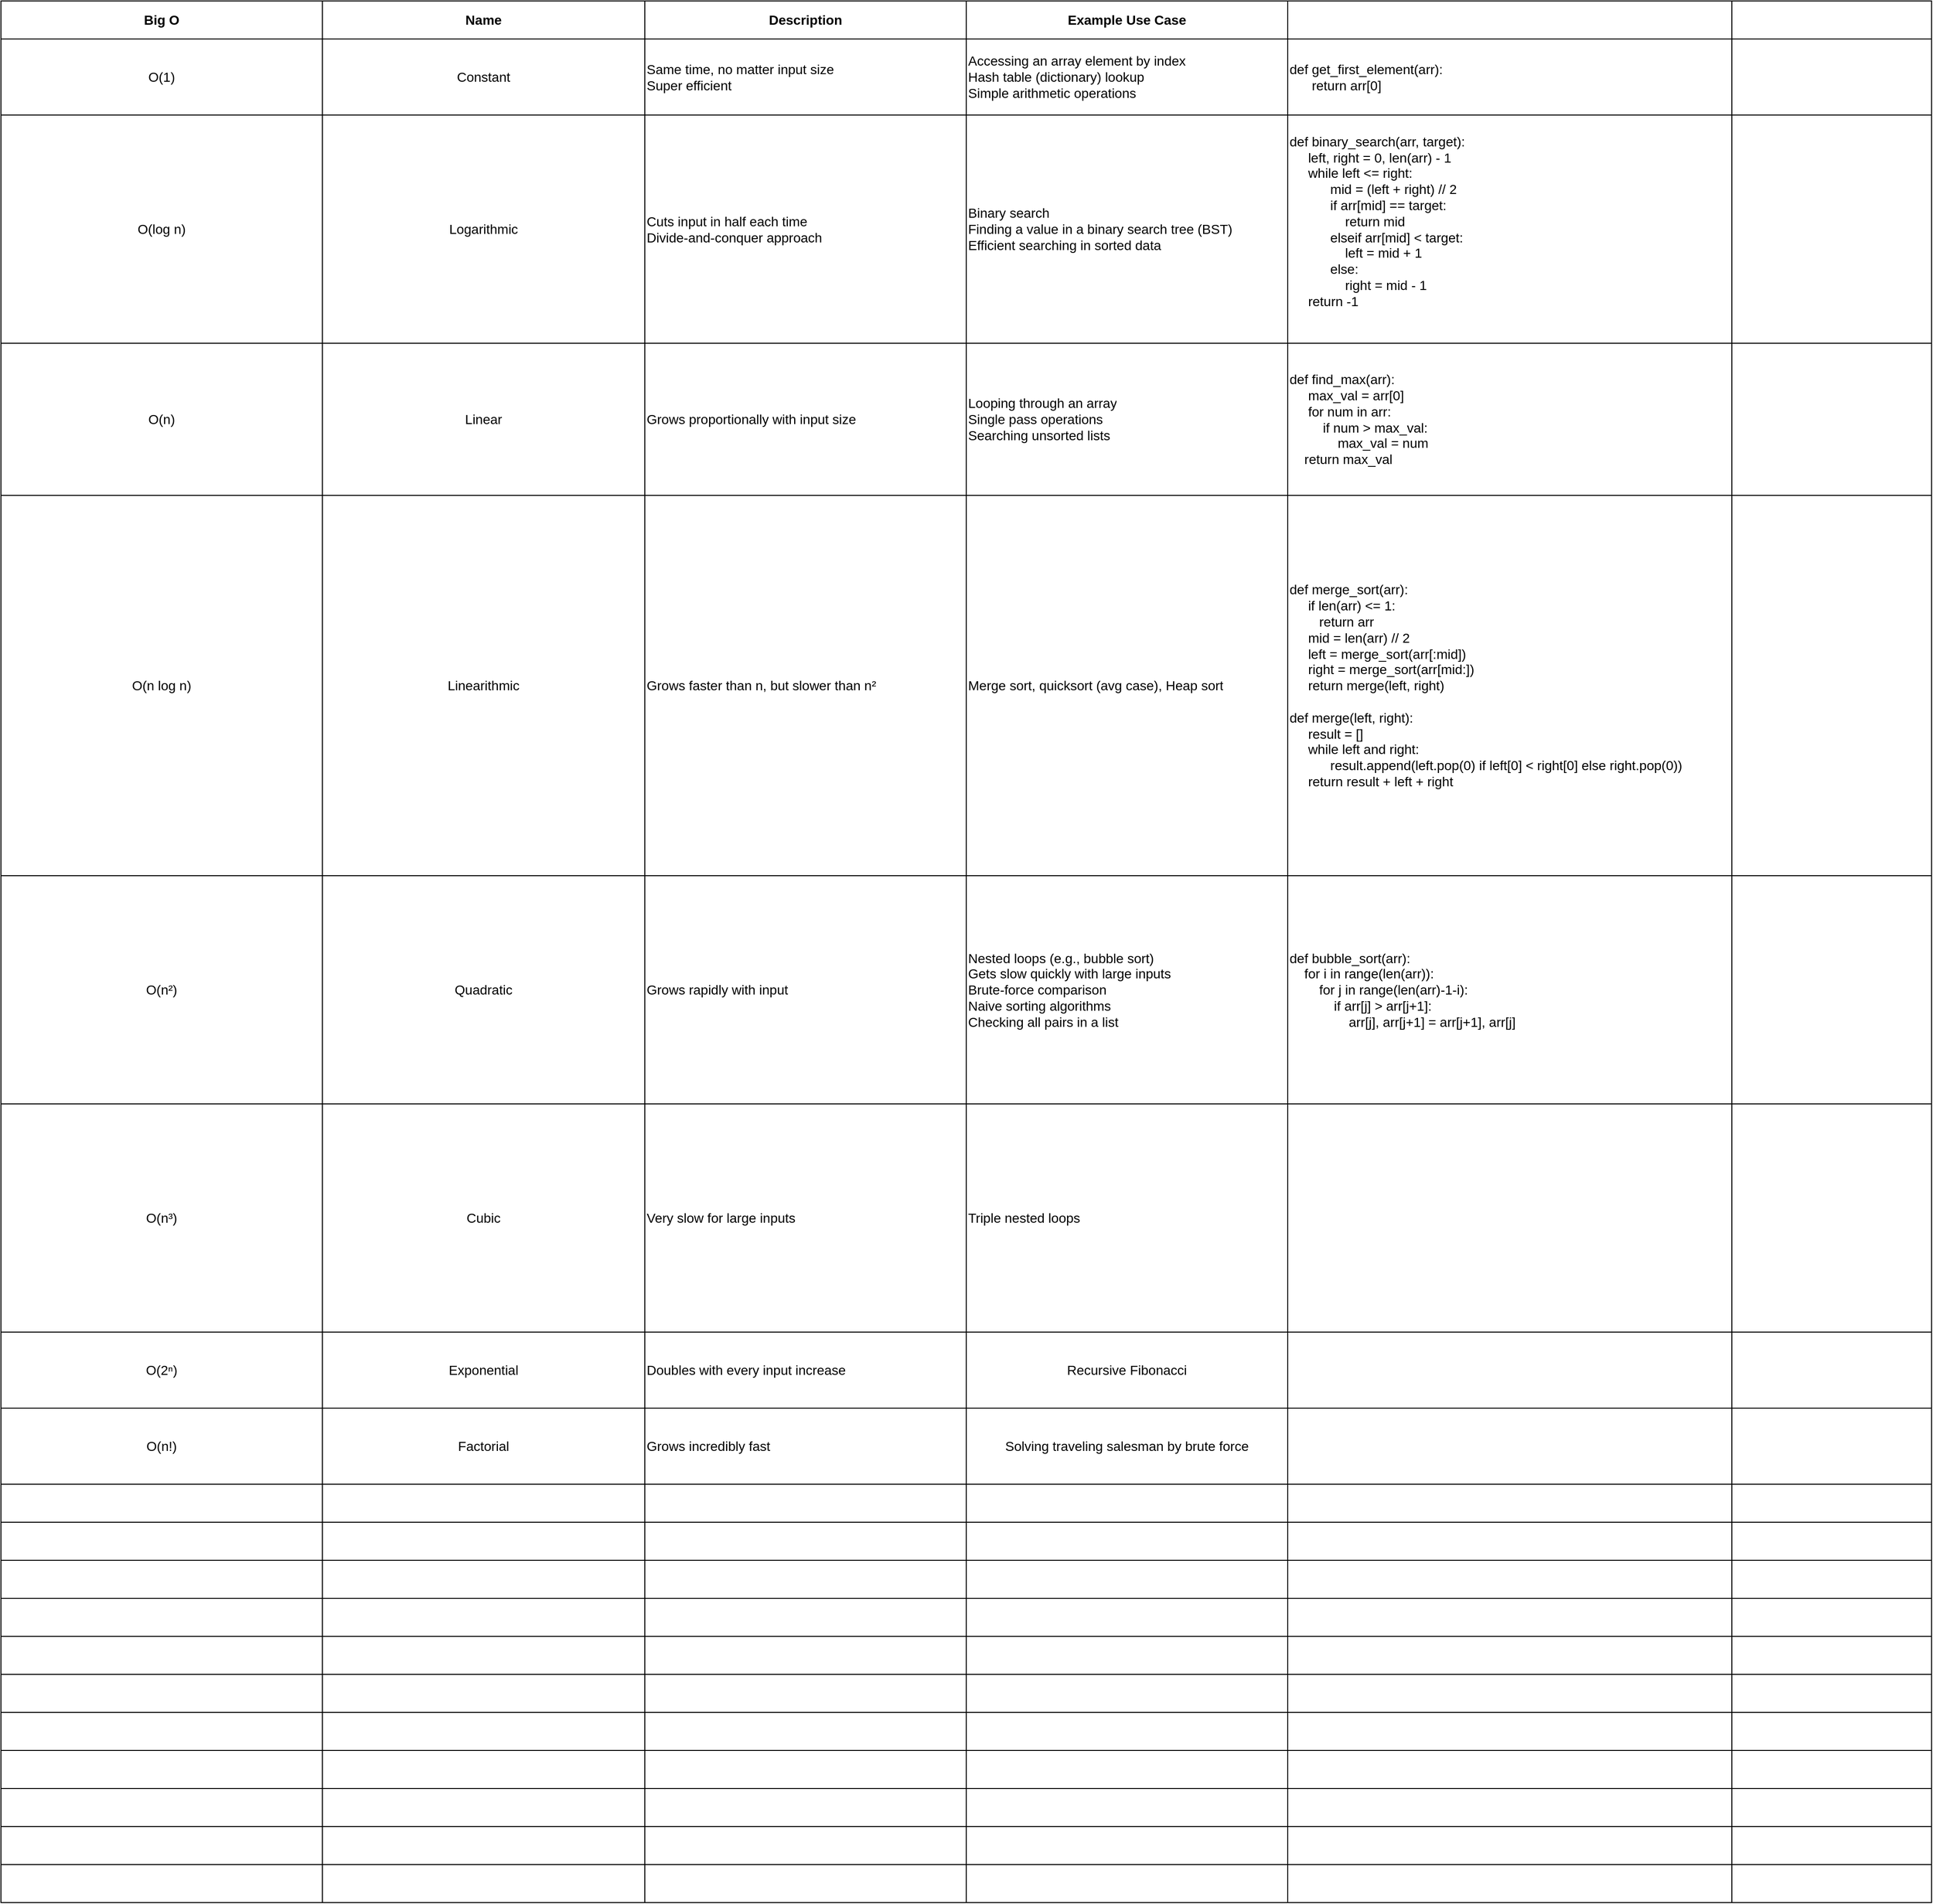 <mxfile version="28.1.1">
  <diagram name="Page-1" id="e9xcQ6eifDeT-M_6UVjb">
    <mxGraphModel dx="1853" dy="1790" grid="1" gridSize="10" guides="1" tooltips="1" connect="1" arrows="1" fold="1" page="1" pageScale="1" pageWidth="850" pageHeight="1100" math="0" shadow="0">
      <root>
        <mxCell id="0" />
        <mxCell id="1" parent="0" />
        <mxCell id="AeZa2cOe8itvN7YWBq2Q-203" value="" style="shape=table;startSize=0;container=1;collapsible=0;childLayout=tableLayout;" vertex="1" parent="1">
          <mxGeometry x="80" y="-230" width="2030" height="2000" as="geometry" />
        </mxCell>
        <mxCell id="AeZa2cOe8itvN7YWBq2Q-204" value="" style="shape=tableRow;horizontal=0;startSize=0;swimlaneHead=0;swimlaneBody=0;strokeColor=inherit;top=0;left=0;bottom=0;right=0;collapsible=0;dropTarget=0;fillColor=none;points=[[0,0.5],[1,0.5]];portConstraint=eastwest;" vertex="1" parent="AeZa2cOe8itvN7YWBq2Q-203">
          <mxGeometry width="2030" height="40" as="geometry" />
        </mxCell>
        <mxCell id="AeZa2cOe8itvN7YWBq2Q-205" value="Big O" style="shape=partialRectangle;html=1;whiteSpace=wrap;connectable=0;strokeColor=inherit;overflow=hidden;fillColor=none;top=0;left=0;bottom=0;right=0;pointerEvents=1;fontSize=14;fontStyle=1" vertex="1" parent="AeZa2cOe8itvN7YWBq2Q-204">
          <mxGeometry width="338" height="40" as="geometry">
            <mxRectangle width="338" height="40" as="alternateBounds" />
          </mxGeometry>
        </mxCell>
        <mxCell id="AeZa2cOe8itvN7YWBq2Q-206" value="Name" style="shape=partialRectangle;html=1;whiteSpace=wrap;connectable=0;strokeColor=inherit;overflow=hidden;fillColor=none;top=0;left=0;bottom=0;right=0;pointerEvents=1;fontSize=14;fontStyle=1" vertex="1" parent="AeZa2cOe8itvN7YWBq2Q-204">
          <mxGeometry x="338" width="339" height="40" as="geometry">
            <mxRectangle width="339" height="40" as="alternateBounds" />
          </mxGeometry>
        </mxCell>
        <mxCell id="AeZa2cOe8itvN7YWBq2Q-207" value="Description" style="shape=partialRectangle;html=1;whiteSpace=wrap;connectable=0;strokeColor=inherit;overflow=hidden;fillColor=none;top=0;left=0;bottom=0;right=0;pointerEvents=1;fontSize=14;fontStyle=1" vertex="1" parent="AeZa2cOe8itvN7YWBq2Q-204">
          <mxGeometry x="677" width="338" height="40" as="geometry">
            <mxRectangle width="338" height="40" as="alternateBounds" />
          </mxGeometry>
        </mxCell>
        <mxCell id="AeZa2cOe8itvN7YWBq2Q-208" value="Example Use Case" style="shape=partialRectangle;html=1;whiteSpace=wrap;connectable=0;strokeColor=inherit;overflow=hidden;fillColor=none;top=0;left=0;bottom=0;right=0;pointerEvents=1;fontSize=14;fontStyle=1" vertex="1" parent="AeZa2cOe8itvN7YWBq2Q-204">
          <mxGeometry x="1015" width="338" height="40" as="geometry">
            <mxRectangle width="338" height="40" as="alternateBounds" />
          </mxGeometry>
        </mxCell>
        <mxCell id="AeZa2cOe8itvN7YWBq2Q-209" value="" style="shape=partialRectangle;html=1;whiteSpace=wrap;connectable=0;strokeColor=inherit;overflow=hidden;fillColor=none;top=0;left=0;bottom=0;right=0;pointerEvents=1;fontSize=14;fontStyle=1" vertex="1" parent="AeZa2cOe8itvN7YWBq2Q-204">
          <mxGeometry x="1353" width="467" height="40" as="geometry">
            <mxRectangle width="467" height="40" as="alternateBounds" />
          </mxGeometry>
        </mxCell>
        <mxCell id="AeZa2cOe8itvN7YWBq2Q-210" value="" style="shape=partialRectangle;html=1;whiteSpace=wrap;connectable=0;strokeColor=inherit;overflow=hidden;fillColor=none;top=0;left=0;bottom=0;right=0;pointerEvents=1;" vertex="1" parent="AeZa2cOe8itvN7YWBq2Q-204">
          <mxGeometry x="1820" width="210" height="40" as="geometry">
            <mxRectangle width="210" height="40" as="alternateBounds" />
          </mxGeometry>
        </mxCell>
        <mxCell id="AeZa2cOe8itvN7YWBq2Q-211" value="" style="shape=tableRow;horizontal=0;startSize=0;swimlaneHead=0;swimlaneBody=0;strokeColor=inherit;top=0;left=0;bottom=0;right=0;collapsible=0;dropTarget=0;fillColor=none;points=[[0,0.5],[1,0.5]];portConstraint=eastwest;align=left;" vertex="1" parent="AeZa2cOe8itvN7YWBq2Q-203">
          <mxGeometry y="40" width="2030" height="80" as="geometry" />
        </mxCell>
        <mxCell id="AeZa2cOe8itvN7YWBq2Q-212" value="O(1)" style="shape=partialRectangle;html=1;whiteSpace=wrap;connectable=0;strokeColor=inherit;overflow=hidden;fillColor=none;top=0;left=0;bottom=0;right=0;pointerEvents=1;fontSize=14;" vertex="1" parent="AeZa2cOe8itvN7YWBq2Q-211">
          <mxGeometry width="338" height="80" as="geometry">
            <mxRectangle width="338" height="80" as="alternateBounds" />
          </mxGeometry>
        </mxCell>
        <mxCell id="AeZa2cOe8itvN7YWBq2Q-213" value="Constant" style="shape=partialRectangle;html=1;whiteSpace=wrap;connectable=0;strokeColor=inherit;overflow=hidden;fillColor=none;top=0;left=0;bottom=0;right=0;pointerEvents=1;fontSize=14;" vertex="1" parent="AeZa2cOe8itvN7YWBq2Q-211">
          <mxGeometry x="338" width="339" height="80" as="geometry">
            <mxRectangle width="339" height="80" as="alternateBounds" />
          </mxGeometry>
        </mxCell>
        <mxCell id="AeZa2cOe8itvN7YWBq2Q-214" value="Same time, no matter input size&lt;br&gt;Super efficient" style="shape=partialRectangle;html=1;whiteSpace=wrap;connectable=0;strokeColor=inherit;overflow=hidden;fillColor=none;top=0;left=0;bottom=0;right=0;pointerEvents=1;fontSize=14;align=left;" vertex="1" parent="AeZa2cOe8itvN7YWBq2Q-211">
          <mxGeometry x="677" width="338" height="80" as="geometry">
            <mxRectangle width="338" height="80" as="alternateBounds" />
          </mxGeometry>
        </mxCell>
        <mxCell id="AeZa2cOe8itvN7YWBq2Q-215" value="Accessing an array element by index&lt;br&gt;Hash table (dictionary) lookup&lt;br&gt;Simple arithmetic operations" style="shape=partialRectangle;html=1;whiteSpace=wrap;connectable=0;strokeColor=inherit;overflow=hidden;fillColor=none;top=0;left=0;bottom=0;right=0;pointerEvents=1;fontSize=14;align=left;" vertex="1" parent="AeZa2cOe8itvN7YWBq2Q-211">
          <mxGeometry x="1015" width="338" height="80" as="geometry">
            <mxRectangle width="338" height="80" as="alternateBounds" />
          </mxGeometry>
        </mxCell>
        <mxCell id="AeZa2cOe8itvN7YWBq2Q-216" value="&lt;div&gt;&lt;font style=&quot;font-size: 14px;&quot;&gt;def get_first_element(arr):&lt;/font&gt;&lt;/div&gt;&lt;div&gt;&lt;font style=&quot;font-size: 13px;&quot;&gt;&lt;font style=&quot;font-size: 14px;&quot;&gt;&amp;nbsp;&amp;nbsp;&amp;nbsp;&amp;nbsp;&amp;nbsp; return arr[0]&lt;/font&gt;&lt;br&gt;&lt;/font&gt;&lt;/div&gt;" style="shape=partialRectangle;html=1;whiteSpace=wrap;connectable=0;strokeColor=inherit;overflow=hidden;fillColor=none;top=0;left=0;bottom=0;right=0;pointerEvents=1;align=left;" vertex="1" parent="AeZa2cOe8itvN7YWBq2Q-211">
          <mxGeometry x="1353" width="467" height="80" as="geometry">
            <mxRectangle width="467" height="80" as="alternateBounds" />
          </mxGeometry>
        </mxCell>
        <mxCell id="AeZa2cOe8itvN7YWBq2Q-217" value="" style="shape=partialRectangle;html=1;whiteSpace=wrap;connectable=0;strokeColor=inherit;overflow=hidden;fillColor=none;top=0;left=0;bottom=0;right=0;pointerEvents=1;" vertex="1" parent="AeZa2cOe8itvN7YWBq2Q-211">
          <mxGeometry x="1820" width="210" height="80" as="geometry">
            <mxRectangle width="210" height="80" as="alternateBounds" />
          </mxGeometry>
        </mxCell>
        <mxCell id="AeZa2cOe8itvN7YWBq2Q-218" value="" style="shape=tableRow;horizontal=0;startSize=0;swimlaneHead=0;swimlaneBody=0;strokeColor=inherit;top=0;left=0;bottom=0;right=0;collapsible=0;dropTarget=0;fillColor=none;points=[[0,0.5],[1,0.5]];portConstraint=eastwest;" vertex="1" parent="AeZa2cOe8itvN7YWBq2Q-203">
          <mxGeometry y="120" width="2030" height="240" as="geometry" />
        </mxCell>
        <mxCell id="AeZa2cOe8itvN7YWBq2Q-219" value="O(log n)" style="shape=partialRectangle;html=1;whiteSpace=wrap;connectable=0;strokeColor=inherit;overflow=hidden;fillColor=none;top=0;left=0;bottom=0;right=0;pointerEvents=1;fontSize=14;" vertex="1" parent="AeZa2cOe8itvN7YWBq2Q-218">
          <mxGeometry width="338" height="240" as="geometry">
            <mxRectangle width="338" height="240" as="alternateBounds" />
          </mxGeometry>
        </mxCell>
        <mxCell id="AeZa2cOe8itvN7YWBq2Q-220" value="Logarithmic" style="shape=partialRectangle;html=1;whiteSpace=wrap;connectable=0;strokeColor=inherit;overflow=hidden;fillColor=none;top=0;left=0;bottom=0;right=0;pointerEvents=1;fontSize=14;" vertex="1" parent="AeZa2cOe8itvN7YWBq2Q-218">
          <mxGeometry x="338" width="339" height="240" as="geometry">
            <mxRectangle width="339" height="240" as="alternateBounds" />
          </mxGeometry>
        </mxCell>
        <mxCell id="AeZa2cOe8itvN7YWBq2Q-221" value="Cuts input in half each time&lt;br&gt;Divide-and-conquer approach" style="shape=partialRectangle;html=1;whiteSpace=wrap;connectable=0;strokeColor=inherit;overflow=hidden;fillColor=none;top=0;left=0;bottom=0;right=0;pointerEvents=1;fontSize=14;align=left;" vertex="1" parent="AeZa2cOe8itvN7YWBq2Q-218">
          <mxGeometry x="677" width="338" height="240" as="geometry">
            <mxRectangle width="338" height="240" as="alternateBounds" />
          </mxGeometry>
        </mxCell>
        <mxCell id="AeZa2cOe8itvN7YWBq2Q-222" value="Binary search&lt;br&gt;&lt;div&gt;Finding a value in a binary search tree (BST)&lt;/div&gt;&lt;div&gt;Efficient searching in sorted data&lt;br&gt;&lt;/div&gt;" style="shape=partialRectangle;html=1;whiteSpace=wrap;connectable=0;strokeColor=inherit;overflow=hidden;fillColor=none;top=0;left=0;bottom=0;right=0;pointerEvents=1;fontSize=14;align=left;" vertex="1" parent="AeZa2cOe8itvN7YWBq2Q-218">
          <mxGeometry x="1015" width="338" height="240" as="geometry">
            <mxRectangle width="338" height="240" as="alternateBounds" />
          </mxGeometry>
        </mxCell>
        <mxCell id="AeZa2cOe8itvN7YWBq2Q-223" value="&lt;div&gt;&lt;font style=&quot;font-size: 14px;&quot;&gt;def binary_search(arr, target):&lt;/font&gt;&lt;/div&gt;&lt;div&gt;&lt;font style=&quot;font-size: 14px;&quot;&gt;&amp;nbsp;&amp;nbsp;&amp;nbsp;&amp;nbsp; left, right = 0, len(arr) - 1&lt;/font&gt;&lt;/div&gt;&lt;div&gt;&lt;font style=&quot;font-size: 14px;&quot;&gt;&amp;nbsp;&amp;nbsp;&amp;nbsp;&amp;nbsp; while left &amp;lt;= right:&lt;/font&gt;&lt;/div&gt;&lt;div&gt;&lt;font style=&quot;font-size: 14px;&quot;&gt;&amp;nbsp;&amp;nbsp;&amp;nbsp;&amp;nbsp;&amp;nbsp;&amp;nbsp;&amp;nbsp;&amp;nbsp;&amp;nbsp;&amp;nbsp; mid = (left + right) // 2&lt;/font&gt;&lt;/div&gt;&lt;div&gt;&lt;font style=&quot;font-size: 14px;&quot;&gt;&amp;nbsp;&amp;nbsp;&amp;nbsp;&amp;nbsp;&amp;nbsp;&amp;nbsp;&amp;nbsp;&amp;nbsp;&amp;nbsp;&amp;nbsp; if arr[mid] == target:&lt;/font&gt;&lt;/div&gt;&lt;div&gt;&lt;font style=&quot;font-size: 14px;&quot;&gt;&amp;nbsp;&amp;nbsp;&amp;nbsp;&amp;nbsp;&amp;nbsp;&amp;nbsp;&amp;nbsp;&amp;nbsp;&amp;nbsp;&amp;nbsp;&amp;nbsp;&amp;nbsp;&amp;nbsp;&amp;nbsp; return mid&lt;/font&gt;&lt;/div&gt;&lt;div&gt;&lt;font style=&quot;font-size: 14px;&quot;&gt;&amp;nbsp;&amp;nbsp;&amp;nbsp;&amp;nbsp;&amp;nbsp;&amp;nbsp;&amp;nbsp;&amp;nbsp;&amp;nbsp;&amp;nbsp; elseif arr[mid] &amp;lt; target:&lt;/font&gt;&lt;/div&gt;&lt;div&gt;&lt;font style=&quot;font-size: 14px;&quot;&gt;&amp;nbsp;&amp;nbsp;&amp;nbsp;&amp;nbsp;&amp;nbsp;&amp;nbsp;&amp;nbsp;&amp;nbsp;&amp;nbsp;&amp;nbsp;&amp;nbsp;&amp;nbsp;&amp;nbsp;&amp;nbsp; left = mid + 1&lt;/font&gt;&lt;/div&gt;&lt;div&gt;&lt;font style=&quot;font-size: 14px;&quot;&gt;&amp;nbsp;&amp;nbsp;&amp;nbsp;&amp;nbsp;&amp;nbsp;&amp;nbsp;&amp;nbsp;&amp;nbsp;&amp;nbsp;&amp;nbsp; else:&lt;/font&gt;&lt;/div&gt;&lt;div&gt;&lt;font style=&quot;font-size: 14px;&quot;&gt;&amp;nbsp;&amp;nbsp;&amp;nbsp;&amp;nbsp;&amp;nbsp;&amp;nbsp;&amp;nbsp;&amp;nbsp;&amp;nbsp;&amp;nbsp;&amp;nbsp;&amp;nbsp;&amp;nbsp;&amp;nbsp; right = mid - 1&lt;/font&gt;&lt;/div&gt;&lt;div&gt;&lt;font style=&quot;font-size: 14px;&quot;&gt;&amp;nbsp;&amp;nbsp;&amp;nbsp;&amp;nbsp; return -1&lt;br&gt;&lt;/font&gt;&lt;/div&gt;&lt;div&gt;&lt;font style=&quot;font-size: 14px;&quot;&gt;&lt;br&gt;&lt;/font&gt;&lt;/div&gt;" style="shape=partialRectangle;html=1;whiteSpace=wrap;connectable=0;strokeColor=inherit;overflow=hidden;fillColor=none;top=0;left=0;bottom=0;right=0;pointerEvents=1;align=left;" vertex="1" parent="AeZa2cOe8itvN7YWBq2Q-218">
          <mxGeometry x="1353" width="467" height="240" as="geometry">
            <mxRectangle width="467" height="240" as="alternateBounds" />
          </mxGeometry>
        </mxCell>
        <mxCell id="AeZa2cOe8itvN7YWBq2Q-224" value="" style="shape=partialRectangle;html=1;whiteSpace=wrap;connectable=0;strokeColor=inherit;overflow=hidden;fillColor=none;top=0;left=0;bottom=0;right=0;pointerEvents=1;" vertex="1" parent="AeZa2cOe8itvN7YWBq2Q-218">
          <mxGeometry x="1820" width="210" height="240" as="geometry">
            <mxRectangle width="210" height="240" as="alternateBounds" />
          </mxGeometry>
        </mxCell>
        <mxCell id="AeZa2cOe8itvN7YWBq2Q-225" value="" style="shape=tableRow;horizontal=0;startSize=0;swimlaneHead=0;swimlaneBody=0;strokeColor=inherit;top=0;left=0;bottom=0;right=0;collapsible=0;dropTarget=0;fillColor=none;points=[[0,0.5],[1,0.5]];portConstraint=eastwest;" vertex="1" parent="AeZa2cOe8itvN7YWBq2Q-203">
          <mxGeometry y="360" width="2030" height="160" as="geometry" />
        </mxCell>
        <mxCell id="AeZa2cOe8itvN7YWBq2Q-226" value="O(n)" style="shape=partialRectangle;html=1;whiteSpace=wrap;connectable=0;strokeColor=inherit;overflow=hidden;fillColor=none;top=0;left=0;bottom=0;right=0;pointerEvents=1;fontSize=14;" vertex="1" parent="AeZa2cOe8itvN7YWBq2Q-225">
          <mxGeometry width="338" height="160" as="geometry">
            <mxRectangle width="338" height="160" as="alternateBounds" />
          </mxGeometry>
        </mxCell>
        <mxCell id="AeZa2cOe8itvN7YWBq2Q-227" value="Linear" style="shape=partialRectangle;html=1;whiteSpace=wrap;connectable=0;strokeColor=inherit;overflow=hidden;fillColor=none;top=0;left=0;bottom=0;right=0;pointerEvents=1;fontSize=14;" vertex="1" parent="AeZa2cOe8itvN7YWBq2Q-225">
          <mxGeometry x="338" width="339" height="160" as="geometry">
            <mxRectangle width="339" height="160" as="alternateBounds" />
          </mxGeometry>
        </mxCell>
        <mxCell id="AeZa2cOe8itvN7YWBq2Q-228" value="Grows proportionally with input size" style="shape=partialRectangle;html=1;whiteSpace=wrap;connectable=0;strokeColor=inherit;overflow=hidden;fillColor=none;top=0;left=0;bottom=0;right=0;pointerEvents=1;fontSize=14;align=left;" vertex="1" parent="AeZa2cOe8itvN7YWBq2Q-225">
          <mxGeometry x="677" width="338" height="160" as="geometry">
            <mxRectangle width="338" height="160" as="alternateBounds" />
          </mxGeometry>
        </mxCell>
        <mxCell id="AeZa2cOe8itvN7YWBq2Q-229" value="Looping through an array&lt;br&gt;Single pass operations&lt;br&gt;Searching unsorted lists" style="shape=partialRectangle;html=1;whiteSpace=wrap;connectable=0;strokeColor=inherit;overflow=hidden;fillColor=none;top=0;left=0;bottom=0;right=0;pointerEvents=1;fontSize=14;align=left;" vertex="1" parent="AeZa2cOe8itvN7YWBq2Q-225">
          <mxGeometry x="1015" width="338" height="160" as="geometry">
            <mxRectangle width="338" height="160" as="alternateBounds" />
          </mxGeometry>
        </mxCell>
        <mxCell id="AeZa2cOe8itvN7YWBq2Q-230" value="&lt;div&gt;&lt;font style=&quot;font-size: 14px;&quot;&gt;def find_max(arr):&lt;/font&gt;&lt;/div&gt;&lt;div&gt;&lt;font style=&quot;font-size: 14px;&quot;&gt;&amp;nbsp;&amp;nbsp;&amp;nbsp;&amp;nbsp; max_val = arr[0]&lt;/font&gt;&lt;/div&gt;&lt;div&gt;&lt;font style=&quot;font-size: 14px;&quot;&gt;&amp;nbsp;&amp;nbsp;&amp;nbsp;&amp;nbsp; for num in arr:&lt;/font&gt;&lt;/div&gt;&lt;div&gt;&lt;font style=&quot;font-size: 14px;&quot;&gt;&amp;nbsp;&amp;nbsp;&amp;nbsp;&amp;nbsp;&amp;nbsp;&amp;nbsp;&amp;nbsp;&amp;nbsp; if num &amp;gt; max_val:&lt;/font&gt;&lt;/div&gt;&lt;div&gt;&lt;font style=&quot;font-size: 14px;&quot;&gt;&amp;nbsp;&amp;nbsp;&amp;nbsp;&amp;nbsp;&amp;nbsp;&amp;nbsp;&amp;nbsp;&amp;nbsp;&amp;nbsp;&amp;nbsp;&amp;nbsp;&amp;nbsp; max_val = num&lt;/font&gt;&lt;/div&gt;&lt;div&gt;&lt;font style=&quot;font-size: 13px;&quot;&gt;&lt;font style=&quot;font-size: 14px;&quot;&gt;&amp;nbsp;&amp;nbsp;&amp;nbsp; return max_val&lt;/font&gt;&lt;br&gt;&lt;/font&gt;&lt;/div&gt;" style="shape=partialRectangle;html=1;whiteSpace=wrap;connectable=0;strokeColor=inherit;overflow=hidden;fillColor=none;top=0;left=0;bottom=0;right=0;pointerEvents=1;align=left;" vertex="1" parent="AeZa2cOe8itvN7YWBq2Q-225">
          <mxGeometry x="1353" width="467" height="160" as="geometry">
            <mxRectangle width="467" height="160" as="alternateBounds" />
          </mxGeometry>
        </mxCell>
        <mxCell id="AeZa2cOe8itvN7YWBq2Q-231" value="" style="shape=partialRectangle;html=1;whiteSpace=wrap;connectable=0;strokeColor=inherit;overflow=hidden;fillColor=none;top=0;left=0;bottom=0;right=0;pointerEvents=1;" vertex="1" parent="AeZa2cOe8itvN7YWBq2Q-225">
          <mxGeometry x="1820" width="210" height="160" as="geometry">
            <mxRectangle width="210" height="160" as="alternateBounds" />
          </mxGeometry>
        </mxCell>
        <mxCell id="AeZa2cOe8itvN7YWBq2Q-232" value="" style="shape=tableRow;horizontal=0;startSize=0;swimlaneHead=0;swimlaneBody=0;strokeColor=inherit;top=0;left=0;bottom=0;right=0;collapsible=0;dropTarget=0;fillColor=none;points=[[0,0.5],[1,0.5]];portConstraint=eastwest;" vertex="1" parent="AeZa2cOe8itvN7YWBq2Q-203">
          <mxGeometry y="520" width="2030" height="400" as="geometry" />
        </mxCell>
        <mxCell id="AeZa2cOe8itvN7YWBq2Q-233" value="O(n log n)" style="shape=partialRectangle;html=1;whiteSpace=wrap;connectable=0;strokeColor=inherit;overflow=hidden;fillColor=none;top=0;left=0;bottom=0;right=0;pointerEvents=1;fontSize=14;" vertex="1" parent="AeZa2cOe8itvN7YWBq2Q-232">
          <mxGeometry width="338" height="400" as="geometry">
            <mxRectangle width="338" height="400" as="alternateBounds" />
          </mxGeometry>
        </mxCell>
        <mxCell id="AeZa2cOe8itvN7YWBq2Q-234" value="Linearithmic" style="shape=partialRectangle;html=1;whiteSpace=wrap;connectable=0;strokeColor=inherit;overflow=hidden;fillColor=none;top=0;left=0;bottom=0;right=0;pointerEvents=1;fontSize=14;" vertex="1" parent="AeZa2cOe8itvN7YWBq2Q-232">
          <mxGeometry x="338" width="339" height="400" as="geometry">
            <mxRectangle width="339" height="400" as="alternateBounds" />
          </mxGeometry>
        </mxCell>
        <mxCell id="AeZa2cOe8itvN7YWBq2Q-235" value="Grows faster than n, but slower than n²" style="shape=partialRectangle;html=1;whiteSpace=wrap;connectable=0;strokeColor=inherit;overflow=hidden;fillColor=none;top=0;left=0;bottom=0;right=0;pointerEvents=1;fontSize=14;align=left;" vertex="1" parent="AeZa2cOe8itvN7YWBq2Q-232">
          <mxGeometry x="677" width="338" height="400" as="geometry">
            <mxRectangle width="338" height="400" as="alternateBounds" />
          </mxGeometry>
        </mxCell>
        <mxCell id="AeZa2cOe8itvN7YWBq2Q-236" value="Merge sort, quicksort (avg case), Heap sort" style="shape=partialRectangle;html=1;whiteSpace=wrap;connectable=0;strokeColor=inherit;overflow=hidden;fillColor=none;top=0;left=0;bottom=0;right=0;pointerEvents=1;fontSize=14;align=left;" vertex="1" parent="AeZa2cOe8itvN7YWBq2Q-232">
          <mxGeometry x="1015" width="338" height="400" as="geometry">
            <mxRectangle width="338" height="400" as="alternateBounds" />
          </mxGeometry>
        </mxCell>
        <mxCell id="AeZa2cOe8itvN7YWBq2Q-237" value="&lt;div&gt;&lt;font style=&quot;font-size: 14px;&quot;&gt;def merge_sort(arr):&lt;/font&gt;&lt;/div&gt;&lt;div&gt;&lt;font style=&quot;font-size: 14px;&quot;&gt;&amp;nbsp;&amp;nbsp;&amp;nbsp;&amp;nbsp; if len(arr) &amp;lt;= 1:&lt;/font&gt;&lt;/div&gt;&lt;div&gt;&lt;font style=&quot;font-size: 14px;&quot;&gt;&amp;nbsp;&amp;nbsp;&amp;nbsp;&amp;nbsp;&amp;nbsp;&amp;nbsp;&amp;nbsp; return arr&lt;/font&gt;&lt;/div&gt;&lt;div&gt;&lt;font style=&quot;font-size: 14px;&quot;&gt;&amp;nbsp;&amp;nbsp;&amp;nbsp;&amp;nbsp; mid = len(arr) // 2&lt;/font&gt;&lt;/div&gt;&lt;div&gt;&lt;font style=&quot;font-size: 14px;&quot;&gt;&amp;nbsp;&amp;nbsp;&amp;nbsp;&amp;nbsp; left = merge_sort(arr[:mid])&lt;/font&gt;&lt;/div&gt;&lt;div&gt;&lt;font style=&quot;font-size: 14px;&quot;&gt;&amp;nbsp;&amp;nbsp;&amp;nbsp;&amp;nbsp; right = merge_sort(arr[mid:])&lt;/font&gt;&lt;/div&gt;&lt;div&gt;&lt;font style=&quot;font-size: 14px;&quot;&gt;&amp;nbsp;&amp;nbsp;&amp;nbsp;&amp;nbsp; return merge(left, right)&lt;/font&gt;&lt;/div&gt;&lt;div&gt;&lt;font style=&quot;font-size: 14px;&quot;&gt;&lt;br&gt;&lt;/font&gt;&lt;/div&gt;&lt;div&gt;&lt;font style=&quot;font-size: 14px;&quot;&gt;def merge(left, right):&lt;/font&gt;&lt;/div&gt;&lt;div&gt;&lt;font style=&quot;font-size: 14px;&quot;&gt;&amp;nbsp;&amp;nbsp;&amp;nbsp;&amp;nbsp; result = [] &lt;br&gt;&lt;/font&gt;&lt;/div&gt;&lt;div&gt;&lt;font style=&quot;font-size: 14px;&quot;&gt;&amp;nbsp;&amp;nbsp;&amp;nbsp;&amp;nbsp; while left and right:&lt;/font&gt;&lt;/div&gt;&lt;div&gt;&lt;font style=&quot;font-size: 14px;&quot;&gt;&amp;nbsp;&amp;nbsp;&amp;nbsp;&amp;nbsp;&amp;nbsp;&amp;nbsp;&amp;nbsp;&amp;nbsp;&amp;nbsp;&amp;nbsp; result.append(left.pop(0) if left[0] &amp;lt; right[0] else right.pop(0))&lt;/font&gt;&lt;/div&gt;&lt;div&gt;&lt;font style=&quot;font-size: 13px;&quot;&gt;&lt;font style=&quot;font-size: 14px;&quot;&gt;&amp;nbsp;&amp;nbsp;&amp;nbsp;&amp;nbsp; return result + left + right&lt;/font&gt;&lt;br&gt;&lt;/font&gt;&lt;/div&gt;" style="shape=partialRectangle;html=1;whiteSpace=wrap;connectable=0;strokeColor=inherit;overflow=hidden;fillColor=none;top=0;left=0;bottom=0;right=0;pointerEvents=1;align=left;" vertex="1" parent="AeZa2cOe8itvN7YWBq2Q-232">
          <mxGeometry x="1353" width="467" height="400" as="geometry">
            <mxRectangle width="467" height="400" as="alternateBounds" />
          </mxGeometry>
        </mxCell>
        <mxCell id="AeZa2cOe8itvN7YWBq2Q-238" value="" style="shape=partialRectangle;html=1;whiteSpace=wrap;connectable=0;strokeColor=inherit;overflow=hidden;fillColor=none;top=0;left=0;bottom=0;right=0;pointerEvents=1;" vertex="1" parent="AeZa2cOe8itvN7YWBq2Q-232">
          <mxGeometry x="1820" width="210" height="400" as="geometry">
            <mxRectangle width="210" height="400" as="alternateBounds" />
          </mxGeometry>
        </mxCell>
        <mxCell id="AeZa2cOe8itvN7YWBq2Q-239" value="" style="shape=tableRow;horizontal=0;startSize=0;swimlaneHead=0;swimlaneBody=0;strokeColor=inherit;top=0;left=0;bottom=0;right=0;collapsible=0;dropTarget=0;fillColor=none;points=[[0,0.5],[1,0.5]];portConstraint=eastwest;" vertex="1" parent="AeZa2cOe8itvN7YWBq2Q-203">
          <mxGeometry y="920" width="2030" height="240" as="geometry" />
        </mxCell>
        <mxCell id="AeZa2cOe8itvN7YWBq2Q-240" value="O(n²)" style="shape=partialRectangle;html=1;whiteSpace=wrap;connectable=0;strokeColor=inherit;overflow=hidden;fillColor=none;top=0;left=0;bottom=0;right=0;pointerEvents=1;fontSize=14;" vertex="1" parent="AeZa2cOe8itvN7YWBq2Q-239">
          <mxGeometry width="338" height="240" as="geometry">
            <mxRectangle width="338" height="240" as="alternateBounds" />
          </mxGeometry>
        </mxCell>
        <mxCell id="AeZa2cOe8itvN7YWBq2Q-241" value="Quadratic" style="shape=partialRectangle;html=1;whiteSpace=wrap;connectable=0;strokeColor=inherit;overflow=hidden;fillColor=none;top=0;left=0;bottom=0;right=0;pointerEvents=1;fontSize=14;" vertex="1" parent="AeZa2cOe8itvN7YWBq2Q-239">
          <mxGeometry x="338" width="339" height="240" as="geometry">
            <mxRectangle width="339" height="240" as="alternateBounds" />
          </mxGeometry>
        </mxCell>
        <mxCell id="AeZa2cOe8itvN7YWBq2Q-242" value="Grows rapidly with input" style="shape=partialRectangle;html=1;whiteSpace=wrap;connectable=0;strokeColor=inherit;overflow=hidden;fillColor=none;top=0;left=0;bottom=0;right=0;pointerEvents=1;fontSize=14;align=left;" vertex="1" parent="AeZa2cOe8itvN7YWBq2Q-239">
          <mxGeometry x="677" width="338" height="240" as="geometry">
            <mxRectangle width="338" height="240" as="alternateBounds" />
          </mxGeometry>
        </mxCell>
        <mxCell id="AeZa2cOe8itvN7YWBq2Q-243" value="Nested loops (e.g., bubble sort)&lt;br&gt;Gets slow quickly with large inputs&lt;br&gt;Brute-force comparison&lt;br&gt;Naive sorting algorithms&lt;br&gt;Checking all pairs in a list" style="shape=partialRectangle;html=1;whiteSpace=wrap;connectable=0;strokeColor=inherit;overflow=hidden;fillColor=none;top=0;left=0;bottom=0;right=0;pointerEvents=1;fontSize=14;align=left;" vertex="1" parent="AeZa2cOe8itvN7YWBq2Q-239">
          <mxGeometry x="1015" width="338" height="240" as="geometry">
            <mxRectangle width="338" height="240" as="alternateBounds" />
          </mxGeometry>
        </mxCell>
        <mxCell id="AeZa2cOe8itvN7YWBq2Q-244" value="&lt;font style=&quot;font-size: 14px;&quot;&gt;def bubble_sort(arr):&lt;br&gt;&amp;nbsp;&amp;nbsp;&amp;nbsp; for i in range(len(arr)):&lt;br&gt;&amp;nbsp;&amp;nbsp;&amp;nbsp;&amp;nbsp;&amp;nbsp;&amp;nbsp;&amp;nbsp; for j in range(len(arr)-1-i):&lt;br&gt;&amp;nbsp;&amp;nbsp;&amp;nbsp;&amp;nbsp;&amp;nbsp;&amp;nbsp;&amp;nbsp;&amp;nbsp;&amp;nbsp;&amp;nbsp;&amp;nbsp; if arr[j] &amp;gt; arr[j+1]:&lt;br&gt;&amp;nbsp;&amp;nbsp;&amp;nbsp;&amp;nbsp;&amp;nbsp;&amp;nbsp;&amp;nbsp;&amp;nbsp;&amp;nbsp;&amp;nbsp;&amp;nbsp;&amp;nbsp;&amp;nbsp;&amp;nbsp;&amp;nbsp; arr[j], arr[j+1] = arr[j+1], arr[j]&lt;/font&gt;" style="shape=partialRectangle;html=1;whiteSpace=wrap;connectable=0;strokeColor=inherit;overflow=hidden;fillColor=none;top=0;left=0;bottom=0;right=0;pointerEvents=1;align=left;" vertex="1" parent="AeZa2cOe8itvN7YWBq2Q-239">
          <mxGeometry x="1353" width="467" height="240" as="geometry">
            <mxRectangle width="467" height="240" as="alternateBounds" />
          </mxGeometry>
        </mxCell>
        <mxCell id="AeZa2cOe8itvN7YWBq2Q-245" value="" style="shape=partialRectangle;html=1;whiteSpace=wrap;connectable=0;strokeColor=inherit;overflow=hidden;fillColor=none;top=0;left=0;bottom=0;right=0;pointerEvents=1;" vertex="1" parent="AeZa2cOe8itvN7YWBq2Q-239">
          <mxGeometry x="1820" width="210" height="240" as="geometry">
            <mxRectangle width="210" height="240" as="alternateBounds" />
          </mxGeometry>
        </mxCell>
        <mxCell id="AeZa2cOe8itvN7YWBq2Q-246" value="" style="shape=tableRow;horizontal=0;startSize=0;swimlaneHead=0;swimlaneBody=0;strokeColor=inherit;top=0;left=0;bottom=0;right=0;collapsible=0;dropTarget=0;fillColor=none;points=[[0,0.5],[1,0.5]];portConstraint=eastwest;" vertex="1" parent="AeZa2cOe8itvN7YWBq2Q-203">
          <mxGeometry y="1160" width="2030" height="240" as="geometry" />
        </mxCell>
        <mxCell id="AeZa2cOe8itvN7YWBq2Q-247" value="O(n³)" style="shape=partialRectangle;html=1;whiteSpace=wrap;connectable=0;strokeColor=inherit;overflow=hidden;fillColor=none;top=0;left=0;bottom=0;right=0;pointerEvents=1;fontSize=14;" vertex="1" parent="AeZa2cOe8itvN7YWBq2Q-246">
          <mxGeometry width="338" height="240" as="geometry">
            <mxRectangle width="338" height="240" as="alternateBounds" />
          </mxGeometry>
        </mxCell>
        <mxCell id="AeZa2cOe8itvN7YWBq2Q-248" value="Cubic" style="shape=partialRectangle;html=1;whiteSpace=wrap;connectable=0;strokeColor=inherit;overflow=hidden;fillColor=none;top=0;left=0;bottom=0;right=0;pointerEvents=1;fontSize=14;" vertex="1" parent="AeZa2cOe8itvN7YWBq2Q-246">
          <mxGeometry x="338" width="339" height="240" as="geometry">
            <mxRectangle width="339" height="240" as="alternateBounds" />
          </mxGeometry>
        </mxCell>
        <mxCell id="AeZa2cOe8itvN7YWBq2Q-249" value="Very slow for large inputs" style="shape=partialRectangle;html=1;whiteSpace=wrap;connectable=0;strokeColor=inherit;overflow=hidden;fillColor=none;top=0;left=0;bottom=0;right=0;pointerEvents=1;fontSize=14;align=left;" vertex="1" parent="AeZa2cOe8itvN7YWBq2Q-246">
          <mxGeometry x="677" width="338" height="240" as="geometry">
            <mxRectangle width="338" height="240" as="alternateBounds" />
          </mxGeometry>
        </mxCell>
        <mxCell id="AeZa2cOe8itvN7YWBq2Q-250" value="Triple nested loops" style="shape=partialRectangle;html=1;whiteSpace=wrap;connectable=0;strokeColor=inherit;overflow=hidden;fillColor=none;top=0;left=0;bottom=0;right=0;pointerEvents=1;fontSize=14;align=left;" vertex="1" parent="AeZa2cOe8itvN7YWBq2Q-246">
          <mxGeometry x="1015" width="338" height="240" as="geometry">
            <mxRectangle width="338" height="240" as="alternateBounds" />
          </mxGeometry>
        </mxCell>
        <mxCell id="AeZa2cOe8itvN7YWBq2Q-251" value="" style="shape=partialRectangle;html=1;whiteSpace=wrap;connectable=0;strokeColor=inherit;overflow=hidden;fillColor=none;top=0;left=0;bottom=0;right=0;pointerEvents=1;" vertex="1" parent="AeZa2cOe8itvN7YWBq2Q-246">
          <mxGeometry x="1353" width="467" height="240" as="geometry">
            <mxRectangle width="467" height="240" as="alternateBounds" />
          </mxGeometry>
        </mxCell>
        <mxCell id="AeZa2cOe8itvN7YWBq2Q-252" value="" style="shape=partialRectangle;html=1;whiteSpace=wrap;connectable=0;strokeColor=inherit;overflow=hidden;fillColor=none;top=0;left=0;bottom=0;right=0;pointerEvents=1;" vertex="1" parent="AeZa2cOe8itvN7YWBq2Q-246">
          <mxGeometry x="1820" width="210" height="240" as="geometry">
            <mxRectangle width="210" height="240" as="alternateBounds" />
          </mxGeometry>
        </mxCell>
        <mxCell id="AeZa2cOe8itvN7YWBq2Q-253" value="" style="shape=tableRow;horizontal=0;startSize=0;swimlaneHead=0;swimlaneBody=0;strokeColor=inherit;top=0;left=0;bottom=0;right=0;collapsible=0;dropTarget=0;fillColor=none;points=[[0,0.5],[1,0.5]];portConstraint=eastwest;" vertex="1" parent="AeZa2cOe8itvN7YWBq2Q-203">
          <mxGeometry y="1400" width="2030" height="80" as="geometry" />
        </mxCell>
        <mxCell id="AeZa2cOe8itvN7YWBq2Q-254" value="O(2ⁿ)" style="shape=partialRectangle;html=1;whiteSpace=wrap;connectable=0;strokeColor=inherit;overflow=hidden;fillColor=none;top=0;left=0;bottom=0;right=0;pointerEvents=1;fontSize=14;" vertex="1" parent="AeZa2cOe8itvN7YWBq2Q-253">
          <mxGeometry width="338" height="80" as="geometry">
            <mxRectangle width="338" height="80" as="alternateBounds" />
          </mxGeometry>
        </mxCell>
        <mxCell id="AeZa2cOe8itvN7YWBq2Q-255" value="Exponential" style="shape=partialRectangle;html=1;whiteSpace=wrap;connectable=0;strokeColor=inherit;overflow=hidden;fillColor=none;top=0;left=0;bottom=0;right=0;pointerEvents=1;fontSize=14;" vertex="1" parent="AeZa2cOe8itvN7YWBq2Q-253">
          <mxGeometry x="338" width="339" height="80" as="geometry">
            <mxRectangle width="339" height="80" as="alternateBounds" />
          </mxGeometry>
        </mxCell>
        <mxCell id="AeZa2cOe8itvN7YWBq2Q-256" value="Doubles with every input increase" style="shape=partialRectangle;html=1;whiteSpace=wrap;connectable=0;strokeColor=inherit;overflow=hidden;fillColor=none;top=0;left=0;bottom=0;right=0;pointerEvents=1;fontSize=14;align=left;" vertex="1" parent="AeZa2cOe8itvN7YWBq2Q-253">
          <mxGeometry x="677" width="338" height="80" as="geometry">
            <mxRectangle width="338" height="80" as="alternateBounds" />
          </mxGeometry>
        </mxCell>
        <mxCell id="AeZa2cOe8itvN7YWBq2Q-257" value="Recursive Fibonacci" style="shape=partialRectangle;html=1;whiteSpace=wrap;connectable=0;strokeColor=inherit;overflow=hidden;fillColor=none;top=0;left=0;bottom=0;right=0;pointerEvents=1;fontSize=14;" vertex="1" parent="AeZa2cOe8itvN7YWBq2Q-253">
          <mxGeometry x="1015" width="338" height="80" as="geometry">
            <mxRectangle width="338" height="80" as="alternateBounds" />
          </mxGeometry>
        </mxCell>
        <mxCell id="AeZa2cOe8itvN7YWBq2Q-258" value="" style="shape=partialRectangle;html=1;whiteSpace=wrap;connectable=0;strokeColor=inherit;overflow=hidden;fillColor=none;top=0;left=0;bottom=0;right=0;pointerEvents=1;" vertex="1" parent="AeZa2cOe8itvN7YWBq2Q-253">
          <mxGeometry x="1353" width="467" height="80" as="geometry">
            <mxRectangle width="467" height="80" as="alternateBounds" />
          </mxGeometry>
        </mxCell>
        <mxCell id="AeZa2cOe8itvN7YWBq2Q-259" value="" style="shape=partialRectangle;html=1;whiteSpace=wrap;connectable=0;strokeColor=inherit;overflow=hidden;fillColor=none;top=0;left=0;bottom=0;right=0;pointerEvents=1;" vertex="1" parent="AeZa2cOe8itvN7YWBq2Q-253">
          <mxGeometry x="1820" width="210" height="80" as="geometry">
            <mxRectangle width="210" height="80" as="alternateBounds" />
          </mxGeometry>
        </mxCell>
        <mxCell id="AeZa2cOe8itvN7YWBq2Q-260" value="" style="shape=tableRow;horizontal=0;startSize=0;swimlaneHead=0;swimlaneBody=0;strokeColor=inherit;top=0;left=0;bottom=0;right=0;collapsible=0;dropTarget=0;fillColor=none;points=[[0,0.5],[1,0.5]];portConstraint=eastwest;" vertex="1" parent="AeZa2cOe8itvN7YWBq2Q-203">
          <mxGeometry y="1480" width="2030" height="80" as="geometry" />
        </mxCell>
        <mxCell id="AeZa2cOe8itvN7YWBq2Q-261" value="O(n!)" style="shape=partialRectangle;html=1;whiteSpace=wrap;connectable=0;strokeColor=inherit;overflow=hidden;fillColor=none;top=0;left=0;bottom=0;right=0;pointerEvents=1;fontSize=14;" vertex="1" parent="AeZa2cOe8itvN7YWBq2Q-260">
          <mxGeometry width="338" height="80" as="geometry">
            <mxRectangle width="338" height="80" as="alternateBounds" />
          </mxGeometry>
        </mxCell>
        <mxCell id="AeZa2cOe8itvN7YWBq2Q-262" value="Factorial" style="shape=partialRectangle;html=1;whiteSpace=wrap;connectable=0;strokeColor=inherit;overflow=hidden;fillColor=none;top=0;left=0;bottom=0;right=0;pointerEvents=1;fontSize=14;" vertex="1" parent="AeZa2cOe8itvN7YWBq2Q-260">
          <mxGeometry x="338" width="339" height="80" as="geometry">
            <mxRectangle width="339" height="80" as="alternateBounds" />
          </mxGeometry>
        </mxCell>
        <mxCell id="AeZa2cOe8itvN7YWBq2Q-263" value="Grows incredibly fast" style="shape=partialRectangle;html=1;whiteSpace=wrap;connectable=0;strokeColor=inherit;overflow=hidden;fillColor=none;top=0;left=0;bottom=0;right=0;pointerEvents=1;fontSize=14;align=left;" vertex="1" parent="AeZa2cOe8itvN7YWBq2Q-260">
          <mxGeometry x="677" width="338" height="80" as="geometry">
            <mxRectangle width="338" height="80" as="alternateBounds" />
          </mxGeometry>
        </mxCell>
        <mxCell id="AeZa2cOe8itvN7YWBq2Q-264" value="Solving traveling salesman by brute force" style="shape=partialRectangle;html=1;whiteSpace=wrap;connectable=0;strokeColor=inherit;overflow=hidden;fillColor=none;top=0;left=0;bottom=0;right=0;pointerEvents=1;fontSize=14;" vertex="1" parent="AeZa2cOe8itvN7YWBq2Q-260">
          <mxGeometry x="1015" width="338" height="80" as="geometry">
            <mxRectangle width="338" height="80" as="alternateBounds" />
          </mxGeometry>
        </mxCell>
        <mxCell id="AeZa2cOe8itvN7YWBq2Q-265" value="" style="shape=partialRectangle;html=1;whiteSpace=wrap;connectable=0;strokeColor=inherit;overflow=hidden;fillColor=none;top=0;left=0;bottom=0;right=0;pointerEvents=1;" vertex="1" parent="AeZa2cOe8itvN7YWBq2Q-260">
          <mxGeometry x="1353" width="467" height="80" as="geometry">
            <mxRectangle width="467" height="80" as="alternateBounds" />
          </mxGeometry>
        </mxCell>
        <mxCell id="AeZa2cOe8itvN7YWBq2Q-266" value="" style="shape=partialRectangle;html=1;whiteSpace=wrap;connectable=0;strokeColor=inherit;overflow=hidden;fillColor=none;top=0;left=0;bottom=0;right=0;pointerEvents=1;" vertex="1" parent="AeZa2cOe8itvN7YWBq2Q-260">
          <mxGeometry x="1820" width="210" height="80" as="geometry">
            <mxRectangle width="210" height="80" as="alternateBounds" />
          </mxGeometry>
        </mxCell>
        <mxCell id="AeZa2cOe8itvN7YWBq2Q-267" value="" style="shape=tableRow;horizontal=0;startSize=0;swimlaneHead=0;swimlaneBody=0;strokeColor=inherit;top=0;left=0;bottom=0;right=0;collapsible=0;dropTarget=0;fillColor=none;points=[[0,0.5],[1,0.5]];portConstraint=eastwest;" vertex="1" parent="AeZa2cOe8itvN7YWBq2Q-203">
          <mxGeometry y="1560" width="2030" height="40" as="geometry" />
        </mxCell>
        <mxCell id="AeZa2cOe8itvN7YWBq2Q-268" value="" style="shape=partialRectangle;html=1;whiteSpace=wrap;connectable=0;strokeColor=inherit;overflow=hidden;fillColor=none;top=0;left=0;bottom=0;right=0;pointerEvents=1;" vertex="1" parent="AeZa2cOe8itvN7YWBq2Q-267">
          <mxGeometry width="338" height="40" as="geometry">
            <mxRectangle width="338" height="40" as="alternateBounds" />
          </mxGeometry>
        </mxCell>
        <mxCell id="AeZa2cOe8itvN7YWBq2Q-269" value="" style="shape=partialRectangle;html=1;whiteSpace=wrap;connectable=0;strokeColor=inherit;overflow=hidden;fillColor=none;top=0;left=0;bottom=0;right=0;pointerEvents=1;" vertex="1" parent="AeZa2cOe8itvN7YWBq2Q-267">
          <mxGeometry x="338" width="339" height="40" as="geometry">
            <mxRectangle width="339" height="40" as="alternateBounds" />
          </mxGeometry>
        </mxCell>
        <mxCell id="AeZa2cOe8itvN7YWBq2Q-270" value="" style="shape=partialRectangle;html=1;whiteSpace=wrap;connectable=0;strokeColor=inherit;overflow=hidden;fillColor=none;top=0;left=0;bottom=0;right=0;pointerEvents=1;" vertex="1" parent="AeZa2cOe8itvN7YWBq2Q-267">
          <mxGeometry x="677" width="338" height="40" as="geometry">
            <mxRectangle width="338" height="40" as="alternateBounds" />
          </mxGeometry>
        </mxCell>
        <mxCell id="AeZa2cOe8itvN7YWBq2Q-271" value="" style="shape=partialRectangle;html=1;whiteSpace=wrap;connectable=0;strokeColor=inherit;overflow=hidden;fillColor=none;top=0;left=0;bottom=0;right=0;pointerEvents=1;" vertex="1" parent="AeZa2cOe8itvN7YWBq2Q-267">
          <mxGeometry x="1015" width="338" height="40" as="geometry">
            <mxRectangle width="338" height="40" as="alternateBounds" />
          </mxGeometry>
        </mxCell>
        <mxCell id="AeZa2cOe8itvN7YWBq2Q-272" value="" style="shape=partialRectangle;html=1;whiteSpace=wrap;connectable=0;strokeColor=inherit;overflow=hidden;fillColor=none;top=0;left=0;bottom=0;right=0;pointerEvents=1;" vertex="1" parent="AeZa2cOe8itvN7YWBq2Q-267">
          <mxGeometry x="1353" width="467" height="40" as="geometry">
            <mxRectangle width="467" height="40" as="alternateBounds" />
          </mxGeometry>
        </mxCell>
        <mxCell id="AeZa2cOe8itvN7YWBq2Q-273" value="" style="shape=partialRectangle;html=1;whiteSpace=wrap;connectable=0;strokeColor=inherit;overflow=hidden;fillColor=none;top=0;left=0;bottom=0;right=0;pointerEvents=1;" vertex="1" parent="AeZa2cOe8itvN7YWBq2Q-267">
          <mxGeometry x="1820" width="210" height="40" as="geometry">
            <mxRectangle width="210" height="40" as="alternateBounds" />
          </mxGeometry>
        </mxCell>
        <mxCell id="AeZa2cOe8itvN7YWBq2Q-274" value="" style="shape=tableRow;horizontal=0;startSize=0;swimlaneHead=0;swimlaneBody=0;strokeColor=inherit;top=0;left=0;bottom=0;right=0;collapsible=0;dropTarget=0;fillColor=none;points=[[0,0.5],[1,0.5]];portConstraint=eastwest;" vertex="1" parent="AeZa2cOe8itvN7YWBq2Q-203">
          <mxGeometry y="1600" width="2030" height="40" as="geometry" />
        </mxCell>
        <mxCell id="AeZa2cOe8itvN7YWBq2Q-275" value="" style="shape=partialRectangle;html=1;whiteSpace=wrap;connectable=0;strokeColor=inherit;overflow=hidden;fillColor=none;top=0;left=0;bottom=0;right=0;pointerEvents=1;" vertex="1" parent="AeZa2cOe8itvN7YWBq2Q-274">
          <mxGeometry width="338" height="40" as="geometry">
            <mxRectangle width="338" height="40" as="alternateBounds" />
          </mxGeometry>
        </mxCell>
        <mxCell id="AeZa2cOe8itvN7YWBq2Q-276" value="" style="shape=partialRectangle;html=1;whiteSpace=wrap;connectable=0;strokeColor=inherit;overflow=hidden;fillColor=none;top=0;left=0;bottom=0;right=0;pointerEvents=1;" vertex="1" parent="AeZa2cOe8itvN7YWBq2Q-274">
          <mxGeometry x="338" width="339" height="40" as="geometry">
            <mxRectangle width="339" height="40" as="alternateBounds" />
          </mxGeometry>
        </mxCell>
        <mxCell id="AeZa2cOe8itvN7YWBq2Q-277" value="" style="shape=partialRectangle;html=1;whiteSpace=wrap;connectable=0;strokeColor=inherit;overflow=hidden;fillColor=none;top=0;left=0;bottom=0;right=0;pointerEvents=1;" vertex="1" parent="AeZa2cOe8itvN7YWBq2Q-274">
          <mxGeometry x="677" width="338" height="40" as="geometry">
            <mxRectangle width="338" height="40" as="alternateBounds" />
          </mxGeometry>
        </mxCell>
        <mxCell id="AeZa2cOe8itvN7YWBq2Q-278" value="" style="shape=partialRectangle;html=1;whiteSpace=wrap;connectable=0;strokeColor=inherit;overflow=hidden;fillColor=none;top=0;left=0;bottom=0;right=0;pointerEvents=1;" vertex="1" parent="AeZa2cOe8itvN7YWBq2Q-274">
          <mxGeometry x="1015" width="338" height="40" as="geometry">
            <mxRectangle width="338" height="40" as="alternateBounds" />
          </mxGeometry>
        </mxCell>
        <mxCell id="AeZa2cOe8itvN7YWBq2Q-279" value="" style="shape=partialRectangle;html=1;whiteSpace=wrap;connectable=0;strokeColor=inherit;overflow=hidden;fillColor=none;top=0;left=0;bottom=0;right=0;pointerEvents=1;" vertex="1" parent="AeZa2cOe8itvN7YWBq2Q-274">
          <mxGeometry x="1353" width="467" height="40" as="geometry">
            <mxRectangle width="467" height="40" as="alternateBounds" />
          </mxGeometry>
        </mxCell>
        <mxCell id="AeZa2cOe8itvN7YWBq2Q-280" value="" style="shape=partialRectangle;html=1;whiteSpace=wrap;connectable=0;strokeColor=inherit;overflow=hidden;fillColor=none;top=0;left=0;bottom=0;right=0;pointerEvents=1;" vertex="1" parent="AeZa2cOe8itvN7YWBq2Q-274">
          <mxGeometry x="1820" width="210" height="40" as="geometry">
            <mxRectangle width="210" height="40" as="alternateBounds" />
          </mxGeometry>
        </mxCell>
        <mxCell id="AeZa2cOe8itvN7YWBq2Q-281" value="" style="shape=tableRow;horizontal=0;startSize=0;swimlaneHead=0;swimlaneBody=0;strokeColor=inherit;top=0;left=0;bottom=0;right=0;collapsible=0;dropTarget=0;fillColor=none;points=[[0,0.5],[1,0.5]];portConstraint=eastwest;" vertex="1" parent="AeZa2cOe8itvN7YWBq2Q-203">
          <mxGeometry y="1640" width="2030" height="40" as="geometry" />
        </mxCell>
        <mxCell id="AeZa2cOe8itvN7YWBq2Q-282" value="" style="shape=partialRectangle;html=1;whiteSpace=wrap;connectable=0;strokeColor=inherit;overflow=hidden;fillColor=none;top=0;left=0;bottom=0;right=0;pointerEvents=1;" vertex="1" parent="AeZa2cOe8itvN7YWBq2Q-281">
          <mxGeometry width="338" height="40" as="geometry">
            <mxRectangle width="338" height="40" as="alternateBounds" />
          </mxGeometry>
        </mxCell>
        <mxCell id="AeZa2cOe8itvN7YWBq2Q-283" value="" style="shape=partialRectangle;html=1;whiteSpace=wrap;connectable=0;strokeColor=inherit;overflow=hidden;fillColor=none;top=0;left=0;bottom=0;right=0;pointerEvents=1;" vertex="1" parent="AeZa2cOe8itvN7YWBq2Q-281">
          <mxGeometry x="338" width="339" height="40" as="geometry">
            <mxRectangle width="339" height="40" as="alternateBounds" />
          </mxGeometry>
        </mxCell>
        <mxCell id="AeZa2cOe8itvN7YWBq2Q-284" value="" style="shape=partialRectangle;html=1;whiteSpace=wrap;connectable=0;strokeColor=inherit;overflow=hidden;fillColor=none;top=0;left=0;bottom=0;right=0;pointerEvents=1;" vertex="1" parent="AeZa2cOe8itvN7YWBq2Q-281">
          <mxGeometry x="677" width="338" height="40" as="geometry">
            <mxRectangle width="338" height="40" as="alternateBounds" />
          </mxGeometry>
        </mxCell>
        <mxCell id="AeZa2cOe8itvN7YWBq2Q-285" value="" style="shape=partialRectangle;html=1;whiteSpace=wrap;connectable=0;strokeColor=inherit;overflow=hidden;fillColor=none;top=0;left=0;bottom=0;right=0;pointerEvents=1;" vertex="1" parent="AeZa2cOe8itvN7YWBq2Q-281">
          <mxGeometry x="1015" width="338" height="40" as="geometry">
            <mxRectangle width="338" height="40" as="alternateBounds" />
          </mxGeometry>
        </mxCell>
        <mxCell id="AeZa2cOe8itvN7YWBq2Q-286" value="" style="shape=partialRectangle;html=1;whiteSpace=wrap;connectable=0;strokeColor=inherit;overflow=hidden;fillColor=none;top=0;left=0;bottom=0;right=0;pointerEvents=1;" vertex="1" parent="AeZa2cOe8itvN7YWBq2Q-281">
          <mxGeometry x="1353" width="467" height="40" as="geometry">
            <mxRectangle width="467" height="40" as="alternateBounds" />
          </mxGeometry>
        </mxCell>
        <mxCell id="AeZa2cOe8itvN7YWBq2Q-287" value="" style="shape=partialRectangle;html=1;whiteSpace=wrap;connectable=0;strokeColor=inherit;overflow=hidden;fillColor=none;top=0;left=0;bottom=0;right=0;pointerEvents=1;" vertex="1" parent="AeZa2cOe8itvN7YWBq2Q-281">
          <mxGeometry x="1820" width="210" height="40" as="geometry">
            <mxRectangle width="210" height="40" as="alternateBounds" />
          </mxGeometry>
        </mxCell>
        <mxCell id="AeZa2cOe8itvN7YWBq2Q-288" value="" style="shape=tableRow;horizontal=0;startSize=0;swimlaneHead=0;swimlaneBody=0;strokeColor=inherit;top=0;left=0;bottom=0;right=0;collapsible=0;dropTarget=0;fillColor=none;points=[[0,0.5],[1,0.5]];portConstraint=eastwest;" vertex="1" parent="AeZa2cOe8itvN7YWBq2Q-203">
          <mxGeometry y="1680" width="2030" height="40" as="geometry" />
        </mxCell>
        <mxCell id="AeZa2cOe8itvN7YWBq2Q-289" value="" style="shape=partialRectangle;html=1;whiteSpace=wrap;connectable=0;strokeColor=inherit;overflow=hidden;fillColor=none;top=0;left=0;bottom=0;right=0;pointerEvents=1;" vertex="1" parent="AeZa2cOe8itvN7YWBq2Q-288">
          <mxGeometry width="338" height="40" as="geometry">
            <mxRectangle width="338" height="40" as="alternateBounds" />
          </mxGeometry>
        </mxCell>
        <mxCell id="AeZa2cOe8itvN7YWBq2Q-290" value="" style="shape=partialRectangle;html=1;whiteSpace=wrap;connectable=0;strokeColor=inherit;overflow=hidden;fillColor=none;top=0;left=0;bottom=0;right=0;pointerEvents=1;" vertex="1" parent="AeZa2cOe8itvN7YWBq2Q-288">
          <mxGeometry x="338" width="339" height="40" as="geometry">
            <mxRectangle width="339" height="40" as="alternateBounds" />
          </mxGeometry>
        </mxCell>
        <mxCell id="AeZa2cOe8itvN7YWBq2Q-291" value="" style="shape=partialRectangle;html=1;whiteSpace=wrap;connectable=0;strokeColor=inherit;overflow=hidden;fillColor=none;top=0;left=0;bottom=0;right=0;pointerEvents=1;" vertex="1" parent="AeZa2cOe8itvN7YWBq2Q-288">
          <mxGeometry x="677" width="338" height="40" as="geometry">
            <mxRectangle width="338" height="40" as="alternateBounds" />
          </mxGeometry>
        </mxCell>
        <mxCell id="AeZa2cOe8itvN7YWBq2Q-292" value="" style="shape=partialRectangle;html=1;whiteSpace=wrap;connectable=0;strokeColor=inherit;overflow=hidden;fillColor=none;top=0;left=0;bottom=0;right=0;pointerEvents=1;" vertex="1" parent="AeZa2cOe8itvN7YWBq2Q-288">
          <mxGeometry x="1015" width="338" height="40" as="geometry">
            <mxRectangle width="338" height="40" as="alternateBounds" />
          </mxGeometry>
        </mxCell>
        <mxCell id="AeZa2cOe8itvN7YWBq2Q-293" value="" style="shape=partialRectangle;html=1;whiteSpace=wrap;connectable=0;strokeColor=inherit;overflow=hidden;fillColor=none;top=0;left=0;bottom=0;right=0;pointerEvents=1;" vertex="1" parent="AeZa2cOe8itvN7YWBq2Q-288">
          <mxGeometry x="1353" width="467" height="40" as="geometry">
            <mxRectangle width="467" height="40" as="alternateBounds" />
          </mxGeometry>
        </mxCell>
        <mxCell id="AeZa2cOe8itvN7YWBq2Q-294" value="" style="shape=partialRectangle;html=1;whiteSpace=wrap;connectable=0;strokeColor=inherit;overflow=hidden;fillColor=none;top=0;left=0;bottom=0;right=0;pointerEvents=1;" vertex="1" parent="AeZa2cOe8itvN7YWBq2Q-288">
          <mxGeometry x="1820" width="210" height="40" as="geometry">
            <mxRectangle width="210" height="40" as="alternateBounds" />
          </mxGeometry>
        </mxCell>
        <mxCell id="AeZa2cOe8itvN7YWBq2Q-295" value="" style="shape=tableRow;horizontal=0;startSize=0;swimlaneHead=0;swimlaneBody=0;strokeColor=inherit;top=0;left=0;bottom=0;right=0;collapsible=0;dropTarget=0;fillColor=none;points=[[0,0.5],[1,0.5]];portConstraint=eastwest;" vertex="1" parent="AeZa2cOe8itvN7YWBq2Q-203">
          <mxGeometry y="1720" width="2030" height="40" as="geometry" />
        </mxCell>
        <mxCell id="AeZa2cOe8itvN7YWBq2Q-296" value="" style="shape=partialRectangle;html=1;whiteSpace=wrap;connectable=0;strokeColor=inherit;overflow=hidden;fillColor=none;top=0;left=0;bottom=0;right=0;pointerEvents=1;" vertex="1" parent="AeZa2cOe8itvN7YWBq2Q-295">
          <mxGeometry width="338" height="40" as="geometry">
            <mxRectangle width="338" height="40" as="alternateBounds" />
          </mxGeometry>
        </mxCell>
        <mxCell id="AeZa2cOe8itvN7YWBq2Q-297" value="" style="shape=partialRectangle;html=1;whiteSpace=wrap;connectable=0;strokeColor=inherit;overflow=hidden;fillColor=none;top=0;left=0;bottom=0;right=0;pointerEvents=1;" vertex="1" parent="AeZa2cOe8itvN7YWBq2Q-295">
          <mxGeometry x="338" width="339" height="40" as="geometry">
            <mxRectangle width="339" height="40" as="alternateBounds" />
          </mxGeometry>
        </mxCell>
        <mxCell id="AeZa2cOe8itvN7YWBq2Q-298" value="" style="shape=partialRectangle;html=1;whiteSpace=wrap;connectable=0;strokeColor=inherit;overflow=hidden;fillColor=none;top=0;left=0;bottom=0;right=0;pointerEvents=1;" vertex="1" parent="AeZa2cOe8itvN7YWBq2Q-295">
          <mxGeometry x="677" width="338" height="40" as="geometry">
            <mxRectangle width="338" height="40" as="alternateBounds" />
          </mxGeometry>
        </mxCell>
        <mxCell id="AeZa2cOe8itvN7YWBq2Q-299" value="" style="shape=partialRectangle;html=1;whiteSpace=wrap;connectable=0;strokeColor=inherit;overflow=hidden;fillColor=none;top=0;left=0;bottom=0;right=0;pointerEvents=1;" vertex="1" parent="AeZa2cOe8itvN7YWBq2Q-295">
          <mxGeometry x="1015" width="338" height="40" as="geometry">
            <mxRectangle width="338" height="40" as="alternateBounds" />
          </mxGeometry>
        </mxCell>
        <mxCell id="AeZa2cOe8itvN7YWBq2Q-300" value="" style="shape=partialRectangle;html=1;whiteSpace=wrap;connectable=0;strokeColor=inherit;overflow=hidden;fillColor=none;top=0;left=0;bottom=0;right=0;pointerEvents=1;" vertex="1" parent="AeZa2cOe8itvN7YWBq2Q-295">
          <mxGeometry x="1353" width="467" height="40" as="geometry">
            <mxRectangle width="467" height="40" as="alternateBounds" />
          </mxGeometry>
        </mxCell>
        <mxCell id="AeZa2cOe8itvN7YWBq2Q-301" value="" style="shape=partialRectangle;html=1;whiteSpace=wrap;connectable=0;strokeColor=inherit;overflow=hidden;fillColor=none;top=0;left=0;bottom=0;right=0;pointerEvents=1;" vertex="1" parent="AeZa2cOe8itvN7YWBq2Q-295">
          <mxGeometry x="1820" width="210" height="40" as="geometry">
            <mxRectangle width="210" height="40" as="alternateBounds" />
          </mxGeometry>
        </mxCell>
        <mxCell id="AeZa2cOe8itvN7YWBq2Q-302" value="" style="shape=tableRow;horizontal=0;startSize=0;swimlaneHead=0;swimlaneBody=0;strokeColor=inherit;top=0;left=0;bottom=0;right=0;collapsible=0;dropTarget=0;fillColor=none;points=[[0,0.5],[1,0.5]];portConstraint=eastwest;" vertex="1" parent="AeZa2cOe8itvN7YWBq2Q-203">
          <mxGeometry y="1760" width="2030" height="40" as="geometry" />
        </mxCell>
        <mxCell id="AeZa2cOe8itvN7YWBq2Q-303" value="" style="shape=partialRectangle;html=1;whiteSpace=wrap;connectable=0;strokeColor=inherit;overflow=hidden;fillColor=none;top=0;left=0;bottom=0;right=0;pointerEvents=1;" vertex="1" parent="AeZa2cOe8itvN7YWBq2Q-302">
          <mxGeometry width="338" height="40" as="geometry">
            <mxRectangle width="338" height="40" as="alternateBounds" />
          </mxGeometry>
        </mxCell>
        <mxCell id="AeZa2cOe8itvN7YWBq2Q-304" value="" style="shape=partialRectangle;html=1;whiteSpace=wrap;connectable=0;strokeColor=inherit;overflow=hidden;fillColor=none;top=0;left=0;bottom=0;right=0;pointerEvents=1;" vertex="1" parent="AeZa2cOe8itvN7YWBq2Q-302">
          <mxGeometry x="338" width="339" height="40" as="geometry">
            <mxRectangle width="339" height="40" as="alternateBounds" />
          </mxGeometry>
        </mxCell>
        <mxCell id="AeZa2cOe8itvN7YWBq2Q-305" value="" style="shape=partialRectangle;html=1;whiteSpace=wrap;connectable=0;strokeColor=inherit;overflow=hidden;fillColor=none;top=0;left=0;bottom=0;right=0;pointerEvents=1;" vertex="1" parent="AeZa2cOe8itvN7YWBq2Q-302">
          <mxGeometry x="677" width="338" height="40" as="geometry">
            <mxRectangle width="338" height="40" as="alternateBounds" />
          </mxGeometry>
        </mxCell>
        <mxCell id="AeZa2cOe8itvN7YWBq2Q-306" value="" style="shape=partialRectangle;html=1;whiteSpace=wrap;connectable=0;strokeColor=inherit;overflow=hidden;fillColor=none;top=0;left=0;bottom=0;right=0;pointerEvents=1;" vertex="1" parent="AeZa2cOe8itvN7YWBq2Q-302">
          <mxGeometry x="1015" width="338" height="40" as="geometry">
            <mxRectangle width="338" height="40" as="alternateBounds" />
          </mxGeometry>
        </mxCell>
        <mxCell id="AeZa2cOe8itvN7YWBq2Q-307" value="" style="shape=partialRectangle;html=1;whiteSpace=wrap;connectable=0;strokeColor=inherit;overflow=hidden;fillColor=none;top=0;left=0;bottom=0;right=0;pointerEvents=1;" vertex="1" parent="AeZa2cOe8itvN7YWBq2Q-302">
          <mxGeometry x="1353" width="467" height="40" as="geometry">
            <mxRectangle width="467" height="40" as="alternateBounds" />
          </mxGeometry>
        </mxCell>
        <mxCell id="AeZa2cOe8itvN7YWBq2Q-308" value="" style="shape=partialRectangle;html=1;whiteSpace=wrap;connectable=0;strokeColor=inherit;overflow=hidden;fillColor=none;top=0;left=0;bottom=0;right=0;pointerEvents=1;" vertex="1" parent="AeZa2cOe8itvN7YWBq2Q-302">
          <mxGeometry x="1820" width="210" height="40" as="geometry">
            <mxRectangle width="210" height="40" as="alternateBounds" />
          </mxGeometry>
        </mxCell>
        <mxCell id="AeZa2cOe8itvN7YWBq2Q-309" value="" style="shape=tableRow;horizontal=0;startSize=0;swimlaneHead=0;swimlaneBody=0;strokeColor=inherit;top=0;left=0;bottom=0;right=0;collapsible=0;dropTarget=0;fillColor=none;points=[[0,0.5],[1,0.5]];portConstraint=eastwest;" vertex="1" parent="AeZa2cOe8itvN7YWBq2Q-203">
          <mxGeometry y="1800" width="2030" height="40" as="geometry" />
        </mxCell>
        <mxCell id="AeZa2cOe8itvN7YWBq2Q-310" value="" style="shape=partialRectangle;html=1;whiteSpace=wrap;connectable=0;strokeColor=inherit;overflow=hidden;fillColor=none;top=0;left=0;bottom=0;right=0;pointerEvents=1;" vertex="1" parent="AeZa2cOe8itvN7YWBq2Q-309">
          <mxGeometry width="338" height="40" as="geometry">
            <mxRectangle width="338" height="40" as="alternateBounds" />
          </mxGeometry>
        </mxCell>
        <mxCell id="AeZa2cOe8itvN7YWBq2Q-311" value="" style="shape=partialRectangle;html=1;whiteSpace=wrap;connectable=0;strokeColor=inherit;overflow=hidden;fillColor=none;top=0;left=0;bottom=0;right=0;pointerEvents=1;" vertex="1" parent="AeZa2cOe8itvN7YWBq2Q-309">
          <mxGeometry x="338" width="339" height="40" as="geometry">
            <mxRectangle width="339" height="40" as="alternateBounds" />
          </mxGeometry>
        </mxCell>
        <mxCell id="AeZa2cOe8itvN7YWBq2Q-312" value="" style="shape=partialRectangle;html=1;whiteSpace=wrap;connectable=0;strokeColor=inherit;overflow=hidden;fillColor=none;top=0;left=0;bottom=0;right=0;pointerEvents=1;" vertex="1" parent="AeZa2cOe8itvN7YWBq2Q-309">
          <mxGeometry x="677" width="338" height="40" as="geometry">
            <mxRectangle width="338" height="40" as="alternateBounds" />
          </mxGeometry>
        </mxCell>
        <mxCell id="AeZa2cOe8itvN7YWBq2Q-313" value="" style="shape=partialRectangle;html=1;whiteSpace=wrap;connectable=0;strokeColor=inherit;overflow=hidden;fillColor=none;top=0;left=0;bottom=0;right=0;pointerEvents=1;" vertex="1" parent="AeZa2cOe8itvN7YWBq2Q-309">
          <mxGeometry x="1015" width="338" height="40" as="geometry">
            <mxRectangle width="338" height="40" as="alternateBounds" />
          </mxGeometry>
        </mxCell>
        <mxCell id="AeZa2cOe8itvN7YWBq2Q-314" value="" style="shape=partialRectangle;html=1;whiteSpace=wrap;connectable=0;strokeColor=inherit;overflow=hidden;fillColor=none;top=0;left=0;bottom=0;right=0;pointerEvents=1;" vertex="1" parent="AeZa2cOe8itvN7YWBq2Q-309">
          <mxGeometry x="1353" width="467" height="40" as="geometry">
            <mxRectangle width="467" height="40" as="alternateBounds" />
          </mxGeometry>
        </mxCell>
        <mxCell id="AeZa2cOe8itvN7YWBq2Q-315" value="" style="shape=partialRectangle;html=1;whiteSpace=wrap;connectable=0;strokeColor=inherit;overflow=hidden;fillColor=none;top=0;left=0;bottom=0;right=0;pointerEvents=1;" vertex="1" parent="AeZa2cOe8itvN7YWBq2Q-309">
          <mxGeometry x="1820" width="210" height="40" as="geometry">
            <mxRectangle width="210" height="40" as="alternateBounds" />
          </mxGeometry>
        </mxCell>
        <mxCell id="AeZa2cOe8itvN7YWBq2Q-316" value="" style="shape=tableRow;horizontal=0;startSize=0;swimlaneHead=0;swimlaneBody=0;strokeColor=inherit;top=0;left=0;bottom=0;right=0;collapsible=0;dropTarget=0;fillColor=none;points=[[0,0.5],[1,0.5]];portConstraint=eastwest;" vertex="1" parent="AeZa2cOe8itvN7YWBq2Q-203">
          <mxGeometry y="1840" width="2030" height="40" as="geometry" />
        </mxCell>
        <mxCell id="AeZa2cOe8itvN7YWBq2Q-317" value="" style="shape=partialRectangle;html=1;whiteSpace=wrap;connectable=0;strokeColor=inherit;overflow=hidden;fillColor=none;top=0;left=0;bottom=0;right=0;pointerEvents=1;" vertex="1" parent="AeZa2cOe8itvN7YWBq2Q-316">
          <mxGeometry width="338" height="40" as="geometry">
            <mxRectangle width="338" height="40" as="alternateBounds" />
          </mxGeometry>
        </mxCell>
        <mxCell id="AeZa2cOe8itvN7YWBq2Q-318" value="" style="shape=partialRectangle;html=1;whiteSpace=wrap;connectable=0;strokeColor=inherit;overflow=hidden;fillColor=none;top=0;left=0;bottom=0;right=0;pointerEvents=1;" vertex="1" parent="AeZa2cOe8itvN7YWBq2Q-316">
          <mxGeometry x="338" width="339" height="40" as="geometry">
            <mxRectangle width="339" height="40" as="alternateBounds" />
          </mxGeometry>
        </mxCell>
        <mxCell id="AeZa2cOe8itvN7YWBq2Q-319" value="" style="shape=partialRectangle;html=1;whiteSpace=wrap;connectable=0;strokeColor=inherit;overflow=hidden;fillColor=none;top=0;left=0;bottom=0;right=0;pointerEvents=1;" vertex="1" parent="AeZa2cOe8itvN7YWBq2Q-316">
          <mxGeometry x="677" width="338" height="40" as="geometry">
            <mxRectangle width="338" height="40" as="alternateBounds" />
          </mxGeometry>
        </mxCell>
        <mxCell id="AeZa2cOe8itvN7YWBq2Q-320" value="" style="shape=partialRectangle;html=1;whiteSpace=wrap;connectable=0;strokeColor=inherit;overflow=hidden;fillColor=none;top=0;left=0;bottom=0;right=0;pointerEvents=1;" vertex="1" parent="AeZa2cOe8itvN7YWBq2Q-316">
          <mxGeometry x="1015" width="338" height="40" as="geometry">
            <mxRectangle width="338" height="40" as="alternateBounds" />
          </mxGeometry>
        </mxCell>
        <mxCell id="AeZa2cOe8itvN7YWBq2Q-321" value="" style="shape=partialRectangle;html=1;whiteSpace=wrap;connectable=0;strokeColor=inherit;overflow=hidden;fillColor=none;top=0;left=0;bottom=0;right=0;pointerEvents=1;" vertex="1" parent="AeZa2cOe8itvN7YWBq2Q-316">
          <mxGeometry x="1353" width="467" height="40" as="geometry">
            <mxRectangle width="467" height="40" as="alternateBounds" />
          </mxGeometry>
        </mxCell>
        <mxCell id="AeZa2cOe8itvN7YWBq2Q-322" value="" style="shape=partialRectangle;html=1;whiteSpace=wrap;connectable=0;strokeColor=inherit;overflow=hidden;fillColor=none;top=0;left=0;bottom=0;right=0;pointerEvents=1;" vertex="1" parent="AeZa2cOe8itvN7YWBq2Q-316">
          <mxGeometry x="1820" width="210" height="40" as="geometry">
            <mxRectangle width="210" height="40" as="alternateBounds" />
          </mxGeometry>
        </mxCell>
        <mxCell id="AeZa2cOe8itvN7YWBq2Q-323" value="" style="shape=tableRow;horizontal=0;startSize=0;swimlaneHead=0;swimlaneBody=0;strokeColor=inherit;top=0;left=0;bottom=0;right=0;collapsible=0;dropTarget=0;fillColor=none;points=[[0,0.5],[1,0.5]];portConstraint=eastwest;" vertex="1" parent="AeZa2cOe8itvN7YWBq2Q-203">
          <mxGeometry y="1880" width="2030" height="40" as="geometry" />
        </mxCell>
        <mxCell id="AeZa2cOe8itvN7YWBq2Q-324" value="" style="shape=partialRectangle;html=1;whiteSpace=wrap;connectable=0;strokeColor=inherit;overflow=hidden;fillColor=none;top=0;left=0;bottom=0;right=0;pointerEvents=1;" vertex="1" parent="AeZa2cOe8itvN7YWBq2Q-323">
          <mxGeometry width="338" height="40" as="geometry">
            <mxRectangle width="338" height="40" as="alternateBounds" />
          </mxGeometry>
        </mxCell>
        <mxCell id="AeZa2cOe8itvN7YWBq2Q-325" value="" style="shape=partialRectangle;html=1;whiteSpace=wrap;connectable=0;strokeColor=inherit;overflow=hidden;fillColor=none;top=0;left=0;bottom=0;right=0;pointerEvents=1;" vertex="1" parent="AeZa2cOe8itvN7YWBq2Q-323">
          <mxGeometry x="338" width="339" height="40" as="geometry">
            <mxRectangle width="339" height="40" as="alternateBounds" />
          </mxGeometry>
        </mxCell>
        <mxCell id="AeZa2cOe8itvN7YWBq2Q-326" value="" style="shape=partialRectangle;html=1;whiteSpace=wrap;connectable=0;strokeColor=inherit;overflow=hidden;fillColor=none;top=0;left=0;bottom=0;right=0;pointerEvents=1;" vertex="1" parent="AeZa2cOe8itvN7YWBq2Q-323">
          <mxGeometry x="677" width="338" height="40" as="geometry">
            <mxRectangle width="338" height="40" as="alternateBounds" />
          </mxGeometry>
        </mxCell>
        <mxCell id="AeZa2cOe8itvN7YWBq2Q-327" value="" style="shape=partialRectangle;html=1;whiteSpace=wrap;connectable=0;strokeColor=inherit;overflow=hidden;fillColor=none;top=0;left=0;bottom=0;right=0;pointerEvents=1;" vertex="1" parent="AeZa2cOe8itvN7YWBq2Q-323">
          <mxGeometry x="1015" width="338" height="40" as="geometry">
            <mxRectangle width="338" height="40" as="alternateBounds" />
          </mxGeometry>
        </mxCell>
        <mxCell id="AeZa2cOe8itvN7YWBq2Q-328" value="" style="shape=partialRectangle;html=1;whiteSpace=wrap;connectable=0;strokeColor=inherit;overflow=hidden;fillColor=none;top=0;left=0;bottom=0;right=0;pointerEvents=1;" vertex="1" parent="AeZa2cOe8itvN7YWBq2Q-323">
          <mxGeometry x="1353" width="467" height="40" as="geometry">
            <mxRectangle width="467" height="40" as="alternateBounds" />
          </mxGeometry>
        </mxCell>
        <mxCell id="AeZa2cOe8itvN7YWBq2Q-329" value="" style="shape=partialRectangle;html=1;whiteSpace=wrap;connectable=0;strokeColor=inherit;overflow=hidden;fillColor=none;top=0;left=0;bottom=0;right=0;pointerEvents=1;" vertex="1" parent="AeZa2cOe8itvN7YWBq2Q-323">
          <mxGeometry x="1820" width="210" height="40" as="geometry">
            <mxRectangle width="210" height="40" as="alternateBounds" />
          </mxGeometry>
        </mxCell>
        <mxCell id="AeZa2cOe8itvN7YWBq2Q-330" value="" style="shape=tableRow;horizontal=0;startSize=0;swimlaneHead=0;swimlaneBody=0;strokeColor=inherit;top=0;left=0;bottom=0;right=0;collapsible=0;dropTarget=0;fillColor=none;points=[[0,0.5],[1,0.5]];portConstraint=eastwest;" vertex="1" parent="AeZa2cOe8itvN7YWBq2Q-203">
          <mxGeometry y="1920" width="2030" height="40" as="geometry" />
        </mxCell>
        <mxCell id="AeZa2cOe8itvN7YWBq2Q-331" value="" style="shape=partialRectangle;html=1;whiteSpace=wrap;connectable=0;strokeColor=inherit;overflow=hidden;fillColor=none;top=0;left=0;bottom=0;right=0;pointerEvents=1;" vertex="1" parent="AeZa2cOe8itvN7YWBq2Q-330">
          <mxGeometry width="338" height="40" as="geometry">
            <mxRectangle width="338" height="40" as="alternateBounds" />
          </mxGeometry>
        </mxCell>
        <mxCell id="AeZa2cOe8itvN7YWBq2Q-332" value="" style="shape=partialRectangle;html=1;whiteSpace=wrap;connectable=0;strokeColor=inherit;overflow=hidden;fillColor=none;top=0;left=0;bottom=0;right=0;pointerEvents=1;" vertex="1" parent="AeZa2cOe8itvN7YWBq2Q-330">
          <mxGeometry x="338" width="339" height="40" as="geometry">
            <mxRectangle width="339" height="40" as="alternateBounds" />
          </mxGeometry>
        </mxCell>
        <mxCell id="AeZa2cOe8itvN7YWBq2Q-333" value="" style="shape=partialRectangle;html=1;whiteSpace=wrap;connectable=0;strokeColor=inherit;overflow=hidden;fillColor=none;top=0;left=0;bottom=0;right=0;pointerEvents=1;" vertex="1" parent="AeZa2cOe8itvN7YWBq2Q-330">
          <mxGeometry x="677" width="338" height="40" as="geometry">
            <mxRectangle width="338" height="40" as="alternateBounds" />
          </mxGeometry>
        </mxCell>
        <mxCell id="AeZa2cOe8itvN7YWBq2Q-334" value="" style="shape=partialRectangle;html=1;whiteSpace=wrap;connectable=0;strokeColor=inherit;overflow=hidden;fillColor=none;top=0;left=0;bottom=0;right=0;pointerEvents=1;" vertex="1" parent="AeZa2cOe8itvN7YWBq2Q-330">
          <mxGeometry x="1015" width="338" height="40" as="geometry">
            <mxRectangle width="338" height="40" as="alternateBounds" />
          </mxGeometry>
        </mxCell>
        <mxCell id="AeZa2cOe8itvN7YWBq2Q-335" value="" style="shape=partialRectangle;html=1;whiteSpace=wrap;connectable=0;strokeColor=inherit;overflow=hidden;fillColor=none;top=0;left=0;bottom=0;right=0;pointerEvents=1;" vertex="1" parent="AeZa2cOe8itvN7YWBq2Q-330">
          <mxGeometry x="1353" width="467" height="40" as="geometry">
            <mxRectangle width="467" height="40" as="alternateBounds" />
          </mxGeometry>
        </mxCell>
        <mxCell id="AeZa2cOe8itvN7YWBq2Q-336" value="" style="shape=partialRectangle;html=1;whiteSpace=wrap;connectable=0;strokeColor=inherit;overflow=hidden;fillColor=none;top=0;left=0;bottom=0;right=0;pointerEvents=1;" vertex="1" parent="AeZa2cOe8itvN7YWBq2Q-330">
          <mxGeometry x="1820" width="210" height="40" as="geometry">
            <mxRectangle width="210" height="40" as="alternateBounds" />
          </mxGeometry>
        </mxCell>
        <mxCell id="AeZa2cOe8itvN7YWBq2Q-337" value="" style="shape=tableRow;horizontal=0;startSize=0;swimlaneHead=0;swimlaneBody=0;strokeColor=inherit;top=0;left=0;bottom=0;right=0;collapsible=0;dropTarget=0;fillColor=none;points=[[0,0.5],[1,0.5]];portConstraint=eastwest;" vertex="1" parent="AeZa2cOe8itvN7YWBq2Q-203">
          <mxGeometry y="1960" width="2030" height="40" as="geometry" />
        </mxCell>
        <mxCell id="AeZa2cOe8itvN7YWBq2Q-338" value="" style="shape=partialRectangle;html=1;whiteSpace=wrap;connectable=0;strokeColor=inherit;overflow=hidden;fillColor=none;top=0;left=0;bottom=0;right=0;pointerEvents=1;" vertex="1" parent="AeZa2cOe8itvN7YWBq2Q-337">
          <mxGeometry width="338" height="40" as="geometry">
            <mxRectangle width="338" height="40" as="alternateBounds" />
          </mxGeometry>
        </mxCell>
        <mxCell id="AeZa2cOe8itvN7YWBq2Q-339" value="" style="shape=partialRectangle;html=1;whiteSpace=wrap;connectable=0;strokeColor=inherit;overflow=hidden;fillColor=none;top=0;left=0;bottom=0;right=0;pointerEvents=1;" vertex="1" parent="AeZa2cOe8itvN7YWBq2Q-337">
          <mxGeometry x="338" width="339" height="40" as="geometry">
            <mxRectangle width="339" height="40" as="alternateBounds" />
          </mxGeometry>
        </mxCell>
        <mxCell id="AeZa2cOe8itvN7YWBq2Q-340" value="" style="shape=partialRectangle;html=1;whiteSpace=wrap;connectable=0;strokeColor=inherit;overflow=hidden;fillColor=none;top=0;left=0;bottom=0;right=0;pointerEvents=1;" vertex="1" parent="AeZa2cOe8itvN7YWBq2Q-337">
          <mxGeometry x="677" width="338" height="40" as="geometry">
            <mxRectangle width="338" height="40" as="alternateBounds" />
          </mxGeometry>
        </mxCell>
        <mxCell id="AeZa2cOe8itvN7YWBq2Q-341" value="" style="shape=partialRectangle;html=1;whiteSpace=wrap;connectable=0;strokeColor=inherit;overflow=hidden;fillColor=none;top=0;left=0;bottom=0;right=0;pointerEvents=1;" vertex="1" parent="AeZa2cOe8itvN7YWBq2Q-337">
          <mxGeometry x="1015" width="338" height="40" as="geometry">
            <mxRectangle width="338" height="40" as="alternateBounds" />
          </mxGeometry>
        </mxCell>
        <mxCell id="AeZa2cOe8itvN7YWBq2Q-342" value="" style="shape=partialRectangle;html=1;whiteSpace=wrap;connectable=0;strokeColor=inherit;overflow=hidden;fillColor=none;top=0;left=0;bottom=0;right=0;pointerEvents=1;" vertex="1" parent="AeZa2cOe8itvN7YWBq2Q-337">
          <mxGeometry x="1353" width="467" height="40" as="geometry">
            <mxRectangle width="467" height="40" as="alternateBounds" />
          </mxGeometry>
        </mxCell>
        <mxCell id="AeZa2cOe8itvN7YWBq2Q-343" value="" style="shape=partialRectangle;html=1;whiteSpace=wrap;connectable=0;strokeColor=inherit;overflow=hidden;fillColor=none;top=0;left=0;bottom=0;right=0;pointerEvents=1;" vertex="1" parent="AeZa2cOe8itvN7YWBq2Q-337">
          <mxGeometry x="1820" width="210" height="40" as="geometry">
            <mxRectangle width="210" height="40" as="alternateBounds" />
          </mxGeometry>
        </mxCell>
      </root>
    </mxGraphModel>
  </diagram>
</mxfile>
